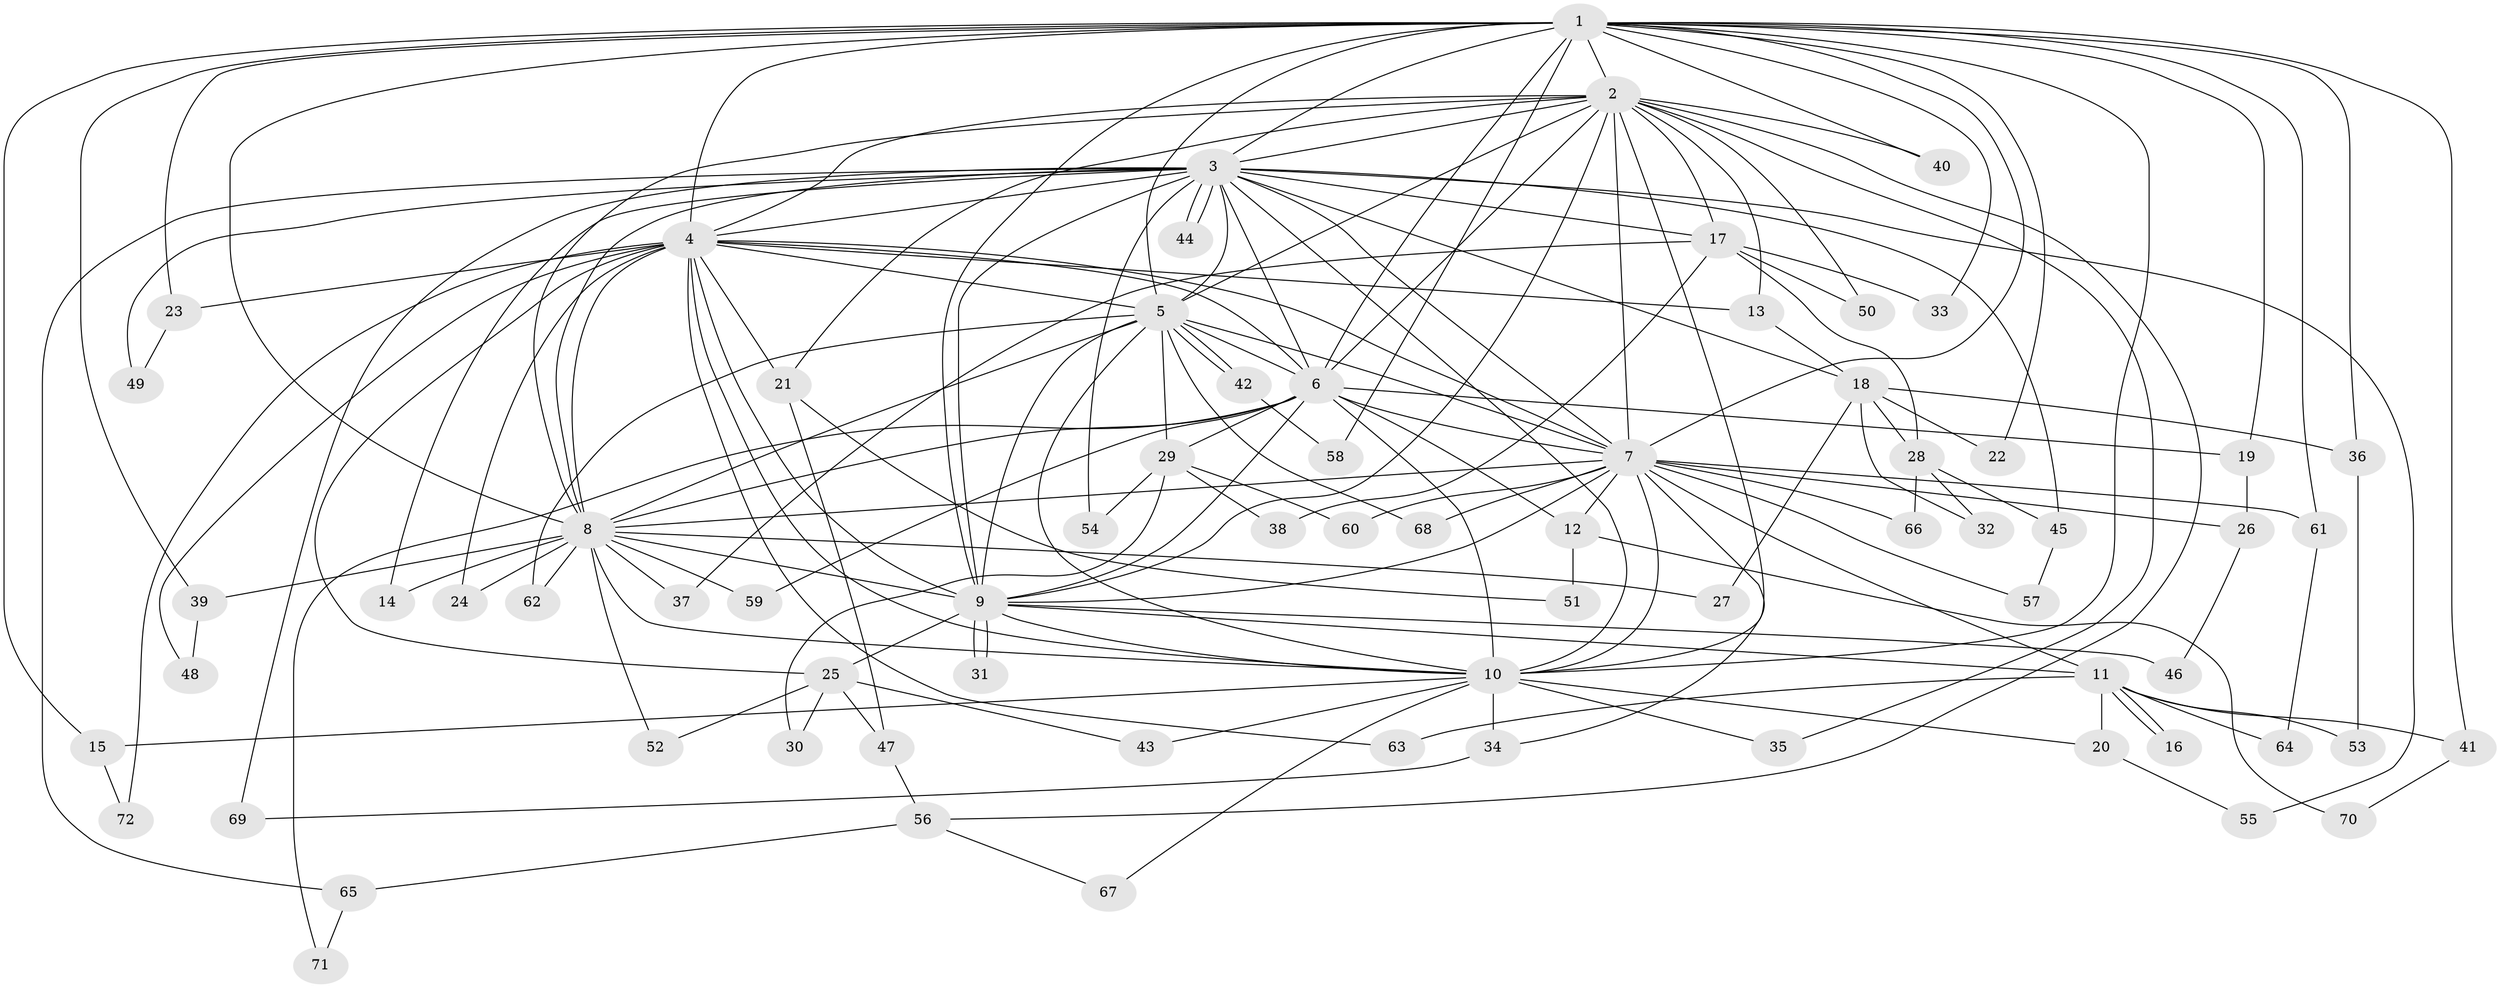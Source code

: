 // Generated by graph-tools (version 1.1) at 2025/35/03/09/25 02:35:01]
// undirected, 72 vertices, 169 edges
graph export_dot {
graph [start="1"]
  node [color=gray90,style=filled];
  1;
  2;
  3;
  4;
  5;
  6;
  7;
  8;
  9;
  10;
  11;
  12;
  13;
  14;
  15;
  16;
  17;
  18;
  19;
  20;
  21;
  22;
  23;
  24;
  25;
  26;
  27;
  28;
  29;
  30;
  31;
  32;
  33;
  34;
  35;
  36;
  37;
  38;
  39;
  40;
  41;
  42;
  43;
  44;
  45;
  46;
  47;
  48;
  49;
  50;
  51;
  52;
  53;
  54;
  55;
  56;
  57;
  58;
  59;
  60;
  61;
  62;
  63;
  64;
  65;
  66;
  67;
  68;
  69;
  70;
  71;
  72;
  1 -- 2;
  1 -- 3;
  1 -- 4;
  1 -- 5;
  1 -- 6;
  1 -- 7;
  1 -- 8;
  1 -- 9;
  1 -- 10;
  1 -- 15;
  1 -- 19;
  1 -- 22;
  1 -- 23;
  1 -- 33;
  1 -- 36;
  1 -- 39;
  1 -- 40;
  1 -- 41;
  1 -- 58;
  1 -- 61;
  2 -- 3;
  2 -- 4;
  2 -- 5;
  2 -- 6;
  2 -- 7;
  2 -- 8;
  2 -- 9;
  2 -- 10;
  2 -- 13;
  2 -- 17;
  2 -- 21;
  2 -- 35;
  2 -- 40;
  2 -- 50;
  2 -- 56;
  3 -- 4;
  3 -- 5;
  3 -- 6;
  3 -- 7;
  3 -- 8;
  3 -- 9;
  3 -- 10;
  3 -- 14;
  3 -- 17;
  3 -- 18;
  3 -- 44;
  3 -- 44;
  3 -- 45;
  3 -- 49;
  3 -- 54;
  3 -- 55;
  3 -- 65;
  3 -- 69;
  4 -- 5;
  4 -- 6;
  4 -- 7;
  4 -- 8;
  4 -- 9;
  4 -- 10;
  4 -- 13;
  4 -- 21;
  4 -- 23;
  4 -- 24;
  4 -- 25;
  4 -- 48;
  4 -- 63;
  4 -- 72;
  5 -- 6;
  5 -- 7;
  5 -- 8;
  5 -- 9;
  5 -- 10;
  5 -- 29;
  5 -- 42;
  5 -- 42;
  5 -- 62;
  5 -- 68;
  6 -- 7;
  6 -- 8;
  6 -- 9;
  6 -- 10;
  6 -- 12;
  6 -- 19;
  6 -- 29;
  6 -- 59;
  6 -- 71;
  7 -- 8;
  7 -- 9;
  7 -- 10;
  7 -- 11;
  7 -- 12;
  7 -- 26;
  7 -- 34;
  7 -- 57;
  7 -- 60;
  7 -- 61;
  7 -- 66;
  7 -- 68;
  8 -- 9;
  8 -- 10;
  8 -- 14;
  8 -- 24;
  8 -- 27;
  8 -- 37;
  8 -- 39;
  8 -- 52;
  8 -- 59;
  8 -- 62;
  9 -- 10;
  9 -- 11;
  9 -- 25;
  9 -- 31;
  9 -- 31;
  9 -- 46;
  10 -- 15;
  10 -- 20;
  10 -- 34;
  10 -- 35;
  10 -- 43;
  10 -- 67;
  11 -- 16;
  11 -- 16;
  11 -- 20;
  11 -- 41;
  11 -- 53;
  11 -- 63;
  11 -- 64;
  12 -- 51;
  12 -- 70;
  13 -- 18;
  15 -- 72;
  17 -- 28;
  17 -- 33;
  17 -- 37;
  17 -- 38;
  17 -- 50;
  18 -- 22;
  18 -- 27;
  18 -- 28;
  18 -- 32;
  18 -- 36;
  19 -- 26;
  20 -- 55;
  21 -- 47;
  21 -- 51;
  23 -- 49;
  25 -- 30;
  25 -- 43;
  25 -- 47;
  25 -- 52;
  26 -- 46;
  28 -- 32;
  28 -- 45;
  28 -- 66;
  29 -- 30;
  29 -- 38;
  29 -- 54;
  29 -- 60;
  34 -- 69;
  36 -- 53;
  39 -- 48;
  41 -- 70;
  42 -- 58;
  45 -- 57;
  47 -- 56;
  56 -- 65;
  56 -- 67;
  61 -- 64;
  65 -- 71;
}

